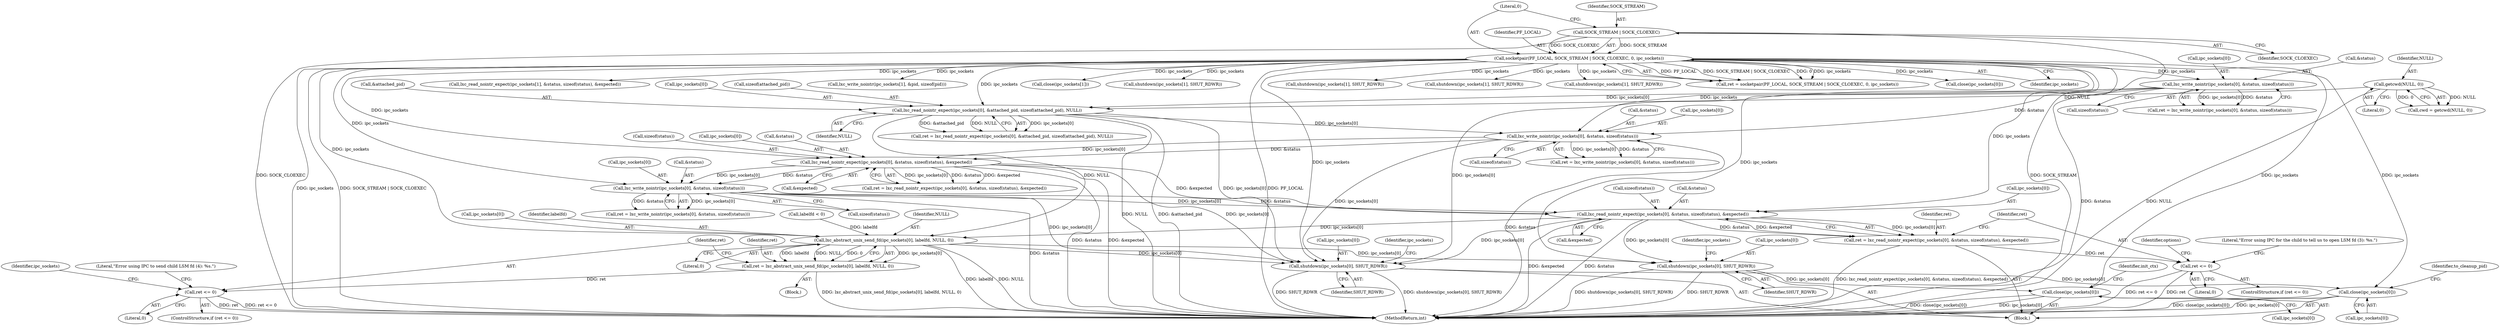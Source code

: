 digraph "0_lxc_81f466d05f2a89cb4f122ef7f593ff3f279b165c_1@API" {
"1000517" [label="(Call,lxc_read_nointr_expect(ipc_sockets[0], &status, sizeof(status), &expected))"];
"1000285" [label="(Call,socketpair(PF_LOCAL, SOCK_STREAM | SOCK_CLOEXEC, 0, ipc_sockets))"];
"1000287" [label="(Call,SOCK_STREAM | SOCK_CLOEXEC)"];
"1000494" [label="(Call,lxc_write_nointr(ipc_sockets[0], &status, sizeof(status)))"];
"1000467" [label="(Call,lxc_read_nointr_expect(ipc_sockets[0], &status, sizeof(status), &expected))"];
"1000446" [label="(Call,lxc_write_nointr(ipc_sockets[0], &status, sizeof(status)))"];
"1000395" [label="(Call,lxc_read_nointr_expect(ipc_sockets[0], &attached_pid, sizeof(attached_pid), NULL))"];
"1000377" [label="(Call,lxc_write_nointr(ipc_sockets[0], &status, sizeof(status)))"];
"1000248" [label="(Call,getcwd(NULL, 0))"];
"1000515" [label="(Call,ret = lxc_read_nointr_expect(ipc_sockets[0], &status, sizeof(status), &expected))"];
"1000528" [label="(Call,ret <= 0)"];
"1000579" [label="(Call,lxc_abstract_unix_send_fd(ipc_sockets[0], labelfd, NULL, 0))"];
"1000577" [label="(Call,ret = lxc_abstract_unix_send_fd(ipc_sockets[0], labelfd, NULL, 0))"];
"1000587" [label="(Call,ret <= 0)"];
"1000596" [label="(Call,shutdown(ipc_sockets[0], SHUT_RDWR))"];
"1000601" [label="(Call,close(ipc_sockets[0]))"];
"1000620" [label="(Call,shutdown(ipc_sockets[0], SHUT_RDWR))"];
"1000625" [label="(Call,close(ipc_sockets[0]))"];
"1000467" [label="(Call,lxc_read_nointr_expect(ipc_sockets[0], &status, sizeof(status), &expected))"];
"1000653" [label="(Call,lxc_read_nointr_expect(ipc_sockets[1], &status, sizeof(status), &expected))"];
"1000580" [label="(Call,ipc_sockets[0])"];
"1000583" [label="(Identifier,labelfd)"];
"1000383" [label="(Call,sizeof(status))"];
"1000378" [label="(Call,ipc_sockets[0])"];
"1000399" [label="(Call,&attached_pid)"];
"1000620" [label="(Call,shutdown(ipc_sockets[0], SHUT_RDWR))"];
"1000630" [label="(Identifier,to_cleanup_pid)"];
"1000287" [label="(Call,SOCK_STREAM | SOCK_CLOEXEC)"];
"1000626" [label="(Call,ipc_sockets[0])"];
"1000606" [label="(Identifier,init_ctx)"];
"1000579" [label="(Call,lxc_abstract_unix_send_fd(ipc_sockets[0], labelfd, NULL, 0))"];
"1000765" [label="(Call,lxc_write_nointr(ipc_sockets[1], &pid, sizeof(pid)))"];
"1000335" [label="(Call,close(ipc_sockets[1]))"];
"1000621" [label="(Call,ipc_sockets[0])"];
"1000523" [label="(Call,sizeof(status))"];
"1000393" [label="(Call,ret = lxc_read_nointr_expect(ipc_sockets[0], &attached_pid, sizeof(attached_pid), NULL))"];
"1000288" [label="(Identifier,SOCK_STREAM)"];
"1000395" [label="(Call,lxc_read_nointr_expect(ipc_sockets[0], &attached_pid, sizeof(attached_pid), NULL))"];
"1000517" [label="(Call,lxc_read_nointr_expect(ipc_sockets[0], &status, sizeof(status), &expected))"];
"1000670" [label="(Call,shutdown(ipc_sockets[1], SHUT_RDWR))"];
"1000285" [label="(Call,socketpair(PF_LOCAL, SOCK_STREAM | SOCK_CLOEXEC, 0, ipc_sockets))"];
"1000325" [label="(Block,)"];
"1000468" [label="(Call,ipc_sockets[0])"];
"1000465" [label="(Call,ret = lxc_read_nointr_expect(ipc_sockets[0], &status, sizeof(status), &expected))"];
"1000525" [label="(Call,&expected)"];
"1000250" [label="(Literal,0)"];
"1000500" [label="(Call,sizeof(status))"];
"1000403" [label="(Identifier,NULL)"];
"1000495" [label="(Call,ipc_sockets[0])"];
"1000381" [label="(Call,&status)"];
"1000588" [label="(Identifier,ret)"];
"1000396" [label="(Call,ipc_sockets[0])"];
"1000248" [label="(Call,getcwd(NULL, 0))"];
"1000452" [label="(Call,sizeof(status))"];
"1000450" [label="(Call,&status)"];
"1000601" [label="(Call,close(ipc_sockets[0]))"];
"1000541" [label="(Identifier,options)"];
"1000600" [label="(Identifier,SHUT_RDWR)"];
"1000529" [label="(Identifier,ret)"];
"1000627" [label="(Identifier,ipc_sockets)"];
"1000475" [label="(Call,&expected)"];
"1000377" [label="(Call,lxc_write_nointr(ipc_sockets[0], &status, sizeof(status)))"];
"1000573" [label="(Call,labelfd < 0)"];
"1000596" [label="(Call,shutdown(ipc_sockets[0], SHUT_RDWR))"];
"1000589" [label="(Literal,0)"];
"1000446" [label="(Call,lxc_write_nointr(ipc_sockets[0], &status, sizeof(status)))"];
"1000444" [label="(Call,ret = lxc_write_nointr(ipc_sockets[0], &status, sizeof(status)))"];
"1000521" [label="(Call,&status)"];
"1000527" [label="(ControlStructure,if (ret <= 0))"];
"1000577" [label="(Call,ret = lxc_abstract_unix_send_fd(ipc_sockets[0], labelfd, NULL, 0))"];
"1000791" [label="(MethodReturn,int)"];
"1000246" [label="(Call,cwd = getcwd(NULL, 0))"];
"1000290" [label="(Literal,0)"];
"1000705" [label="(Call,shutdown(ipc_sockets[1], SHUT_RDWR))"];
"1000598" [label="(Identifier,ipc_sockets)"];
"1000586" [label="(ControlStructure,if (ret <= 0))"];
"1000471" [label="(Call,&status)"];
"1000603" [label="(Identifier,ipc_sockets)"];
"1000585" [label="(Literal,0)"];
"1000755" [label="(Call,shutdown(ipc_sockets[1], SHUT_RDWR))"];
"1000592" [label="(Literal,\"Error using IPC to send child LSM fd (4): %s.\")"];
"1000249" [label="(Identifier,NULL)"];
"1000401" [label="(Call,sizeof(attached_pid))"];
"1000289" [label="(Identifier,SOCK_CLOEXEC)"];
"1000781" [label="(Call,shutdown(ipc_sockets[1], SHUT_RDWR))"];
"1000528" [label="(Call,ret <= 0)"];
"1000492" [label="(Call,ret = lxc_write_nointr(ipc_sockets[0], &status, sizeof(status)))"];
"1000283" [label="(Call,ret = socketpair(PF_LOCAL, SOCK_STREAM | SOCK_CLOEXEC, 0, ipc_sockets))"];
"1000602" [label="(Call,ipc_sockets[0])"];
"1000375" [label="(Call,ret = lxc_write_nointr(ipc_sockets[0], &status, sizeof(status)))"];
"1000584" [label="(Identifier,NULL)"];
"1000447" [label="(Call,ipc_sockets[0])"];
"1000640" [label="(Call,close(ipc_sockets[0]))"];
"1000578" [label="(Identifier,ret)"];
"1000533" [label="(Literal,\"Error using IPC for the child to tell us to open LSM fd (3): %s.\")"];
"1000625" [label="(Call,close(ipc_sockets[0]))"];
"1000498" [label="(Call,&status)"];
"1000530" [label="(Literal,0)"];
"1000473" [label="(Call,sizeof(status))"];
"1000516" [label="(Identifier,ret)"];
"1000518" [label="(Call,ipc_sockets[0])"];
"1000553" [label="(Block,)"];
"1000597" [label="(Call,ipc_sockets[0])"];
"1000286" [label="(Identifier,PF_LOCAL)"];
"1000291" [label="(Identifier,ipc_sockets)"];
"1000515" [label="(Call,ret = lxc_read_nointr_expect(ipc_sockets[0], &status, sizeof(status), &expected))"];
"1000624" [label="(Identifier,SHUT_RDWR)"];
"1000494" [label="(Call,lxc_write_nointr(ipc_sockets[0], &status, sizeof(status)))"];
"1000587" [label="(Call,ret <= 0)"];
"1000517" -> "1000515"  [label="AST: "];
"1000517" -> "1000525"  [label="CFG: "];
"1000518" -> "1000517"  [label="AST: "];
"1000521" -> "1000517"  [label="AST: "];
"1000523" -> "1000517"  [label="AST: "];
"1000525" -> "1000517"  [label="AST: "];
"1000515" -> "1000517"  [label="CFG: "];
"1000517" -> "1000791"  [label="DDG: &expected"];
"1000517" -> "1000791"  [label="DDG: &status"];
"1000517" -> "1000515"  [label="DDG: ipc_sockets[0]"];
"1000517" -> "1000515"  [label="DDG: &status"];
"1000517" -> "1000515"  [label="DDG: &expected"];
"1000285" -> "1000517"  [label="DDG: ipc_sockets"];
"1000494" -> "1000517"  [label="DDG: ipc_sockets[0]"];
"1000494" -> "1000517"  [label="DDG: &status"];
"1000467" -> "1000517"  [label="DDG: &expected"];
"1000517" -> "1000579"  [label="DDG: ipc_sockets[0]"];
"1000517" -> "1000596"  [label="DDG: ipc_sockets[0]"];
"1000517" -> "1000620"  [label="DDG: ipc_sockets[0]"];
"1000285" -> "1000283"  [label="AST: "];
"1000285" -> "1000291"  [label="CFG: "];
"1000286" -> "1000285"  [label="AST: "];
"1000287" -> "1000285"  [label="AST: "];
"1000290" -> "1000285"  [label="AST: "];
"1000291" -> "1000285"  [label="AST: "];
"1000283" -> "1000285"  [label="CFG: "];
"1000285" -> "1000791"  [label="DDG: PF_LOCAL"];
"1000285" -> "1000791"  [label="DDG: ipc_sockets"];
"1000285" -> "1000791"  [label="DDG: SOCK_STREAM | SOCK_CLOEXEC"];
"1000285" -> "1000283"  [label="DDG: PF_LOCAL"];
"1000285" -> "1000283"  [label="DDG: SOCK_STREAM | SOCK_CLOEXEC"];
"1000285" -> "1000283"  [label="DDG: 0"];
"1000285" -> "1000283"  [label="DDG: ipc_sockets"];
"1000287" -> "1000285"  [label="DDG: SOCK_STREAM"];
"1000287" -> "1000285"  [label="DDG: SOCK_CLOEXEC"];
"1000285" -> "1000335"  [label="DDG: ipc_sockets"];
"1000285" -> "1000377"  [label="DDG: ipc_sockets"];
"1000285" -> "1000395"  [label="DDG: ipc_sockets"];
"1000285" -> "1000446"  [label="DDG: ipc_sockets"];
"1000285" -> "1000467"  [label="DDG: ipc_sockets"];
"1000285" -> "1000494"  [label="DDG: ipc_sockets"];
"1000285" -> "1000579"  [label="DDG: ipc_sockets"];
"1000285" -> "1000596"  [label="DDG: ipc_sockets"];
"1000285" -> "1000601"  [label="DDG: ipc_sockets"];
"1000285" -> "1000620"  [label="DDG: ipc_sockets"];
"1000285" -> "1000625"  [label="DDG: ipc_sockets"];
"1000285" -> "1000640"  [label="DDG: ipc_sockets"];
"1000285" -> "1000653"  [label="DDG: ipc_sockets"];
"1000285" -> "1000670"  [label="DDG: ipc_sockets"];
"1000285" -> "1000705"  [label="DDG: ipc_sockets"];
"1000285" -> "1000755"  [label="DDG: ipc_sockets"];
"1000285" -> "1000765"  [label="DDG: ipc_sockets"];
"1000285" -> "1000781"  [label="DDG: ipc_sockets"];
"1000287" -> "1000289"  [label="CFG: "];
"1000288" -> "1000287"  [label="AST: "];
"1000289" -> "1000287"  [label="AST: "];
"1000290" -> "1000287"  [label="CFG: "];
"1000287" -> "1000791"  [label="DDG: SOCK_CLOEXEC"];
"1000287" -> "1000791"  [label="DDG: SOCK_STREAM"];
"1000494" -> "1000492"  [label="AST: "];
"1000494" -> "1000500"  [label="CFG: "];
"1000495" -> "1000494"  [label="AST: "];
"1000498" -> "1000494"  [label="AST: "];
"1000500" -> "1000494"  [label="AST: "];
"1000492" -> "1000494"  [label="CFG: "];
"1000494" -> "1000791"  [label="DDG: &status"];
"1000494" -> "1000492"  [label="DDG: ipc_sockets[0]"];
"1000494" -> "1000492"  [label="DDG: &status"];
"1000467" -> "1000494"  [label="DDG: ipc_sockets[0]"];
"1000467" -> "1000494"  [label="DDG: &status"];
"1000494" -> "1000620"  [label="DDG: ipc_sockets[0]"];
"1000467" -> "1000465"  [label="AST: "];
"1000467" -> "1000475"  [label="CFG: "];
"1000468" -> "1000467"  [label="AST: "];
"1000471" -> "1000467"  [label="AST: "];
"1000473" -> "1000467"  [label="AST: "];
"1000475" -> "1000467"  [label="AST: "];
"1000465" -> "1000467"  [label="CFG: "];
"1000467" -> "1000791"  [label="DDG: &expected"];
"1000467" -> "1000791"  [label="DDG: &status"];
"1000467" -> "1000465"  [label="DDG: ipc_sockets[0]"];
"1000467" -> "1000465"  [label="DDG: &status"];
"1000467" -> "1000465"  [label="DDG: &expected"];
"1000446" -> "1000467"  [label="DDG: ipc_sockets[0]"];
"1000446" -> "1000467"  [label="DDG: &status"];
"1000467" -> "1000620"  [label="DDG: ipc_sockets[0]"];
"1000446" -> "1000444"  [label="AST: "];
"1000446" -> "1000452"  [label="CFG: "];
"1000447" -> "1000446"  [label="AST: "];
"1000450" -> "1000446"  [label="AST: "];
"1000452" -> "1000446"  [label="AST: "];
"1000444" -> "1000446"  [label="CFG: "];
"1000446" -> "1000791"  [label="DDG: &status"];
"1000446" -> "1000444"  [label="DDG: ipc_sockets[0]"];
"1000446" -> "1000444"  [label="DDG: &status"];
"1000395" -> "1000446"  [label="DDG: ipc_sockets[0]"];
"1000377" -> "1000446"  [label="DDG: &status"];
"1000446" -> "1000620"  [label="DDG: ipc_sockets[0]"];
"1000395" -> "1000393"  [label="AST: "];
"1000395" -> "1000403"  [label="CFG: "];
"1000396" -> "1000395"  [label="AST: "];
"1000399" -> "1000395"  [label="AST: "];
"1000401" -> "1000395"  [label="AST: "];
"1000403" -> "1000395"  [label="AST: "];
"1000393" -> "1000395"  [label="CFG: "];
"1000395" -> "1000791"  [label="DDG: NULL"];
"1000395" -> "1000791"  [label="DDG: &attached_pid"];
"1000395" -> "1000393"  [label="DDG: ipc_sockets[0]"];
"1000395" -> "1000393"  [label="DDG: &attached_pid"];
"1000395" -> "1000393"  [label="DDG: NULL"];
"1000377" -> "1000395"  [label="DDG: ipc_sockets[0]"];
"1000248" -> "1000395"  [label="DDG: NULL"];
"1000395" -> "1000579"  [label="DDG: NULL"];
"1000395" -> "1000620"  [label="DDG: ipc_sockets[0]"];
"1000377" -> "1000375"  [label="AST: "];
"1000377" -> "1000383"  [label="CFG: "];
"1000378" -> "1000377"  [label="AST: "];
"1000381" -> "1000377"  [label="AST: "];
"1000383" -> "1000377"  [label="AST: "];
"1000375" -> "1000377"  [label="CFG: "];
"1000377" -> "1000791"  [label="DDG: &status"];
"1000377" -> "1000375"  [label="DDG: ipc_sockets[0]"];
"1000377" -> "1000375"  [label="DDG: &status"];
"1000377" -> "1000620"  [label="DDG: ipc_sockets[0]"];
"1000248" -> "1000246"  [label="AST: "];
"1000248" -> "1000250"  [label="CFG: "];
"1000249" -> "1000248"  [label="AST: "];
"1000250" -> "1000248"  [label="AST: "];
"1000246" -> "1000248"  [label="CFG: "];
"1000248" -> "1000791"  [label="DDG: NULL"];
"1000248" -> "1000246"  [label="DDG: NULL"];
"1000248" -> "1000246"  [label="DDG: 0"];
"1000515" -> "1000325"  [label="AST: "];
"1000516" -> "1000515"  [label="AST: "];
"1000529" -> "1000515"  [label="CFG: "];
"1000515" -> "1000791"  [label="DDG: lxc_read_nointr_expect(ipc_sockets[0], &status, sizeof(status), &expected)"];
"1000515" -> "1000528"  [label="DDG: ret"];
"1000528" -> "1000527"  [label="AST: "];
"1000528" -> "1000530"  [label="CFG: "];
"1000529" -> "1000528"  [label="AST: "];
"1000530" -> "1000528"  [label="AST: "];
"1000533" -> "1000528"  [label="CFG: "];
"1000541" -> "1000528"  [label="CFG: "];
"1000528" -> "1000791"  [label="DDG: ret <= 0"];
"1000528" -> "1000791"  [label="DDG: ret"];
"1000579" -> "1000577"  [label="AST: "];
"1000579" -> "1000585"  [label="CFG: "];
"1000580" -> "1000579"  [label="AST: "];
"1000583" -> "1000579"  [label="AST: "];
"1000584" -> "1000579"  [label="AST: "];
"1000585" -> "1000579"  [label="AST: "];
"1000577" -> "1000579"  [label="CFG: "];
"1000579" -> "1000791"  [label="DDG: labelfd"];
"1000579" -> "1000791"  [label="DDG: NULL"];
"1000579" -> "1000577"  [label="DDG: ipc_sockets[0]"];
"1000579" -> "1000577"  [label="DDG: labelfd"];
"1000579" -> "1000577"  [label="DDG: NULL"];
"1000579" -> "1000577"  [label="DDG: 0"];
"1000573" -> "1000579"  [label="DDG: labelfd"];
"1000579" -> "1000596"  [label="DDG: ipc_sockets[0]"];
"1000579" -> "1000620"  [label="DDG: ipc_sockets[0]"];
"1000577" -> "1000553"  [label="AST: "];
"1000578" -> "1000577"  [label="AST: "];
"1000588" -> "1000577"  [label="CFG: "];
"1000577" -> "1000791"  [label="DDG: lxc_abstract_unix_send_fd(ipc_sockets[0], labelfd, NULL, 0)"];
"1000577" -> "1000587"  [label="DDG: ret"];
"1000587" -> "1000586"  [label="AST: "];
"1000587" -> "1000589"  [label="CFG: "];
"1000588" -> "1000587"  [label="AST: "];
"1000589" -> "1000587"  [label="AST: "];
"1000592" -> "1000587"  [label="CFG: "];
"1000598" -> "1000587"  [label="CFG: "];
"1000587" -> "1000791"  [label="DDG: ret"];
"1000587" -> "1000791"  [label="DDG: ret <= 0"];
"1000596" -> "1000325"  [label="AST: "];
"1000596" -> "1000600"  [label="CFG: "];
"1000597" -> "1000596"  [label="AST: "];
"1000600" -> "1000596"  [label="AST: "];
"1000603" -> "1000596"  [label="CFG: "];
"1000596" -> "1000791"  [label="DDG: SHUT_RDWR"];
"1000596" -> "1000791"  [label="DDG: shutdown(ipc_sockets[0], SHUT_RDWR)"];
"1000596" -> "1000601"  [label="DDG: ipc_sockets[0]"];
"1000601" -> "1000325"  [label="AST: "];
"1000601" -> "1000602"  [label="CFG: "];
"1000602" -> "1000601"  [label="AST: "];
"1000606" -> "1000601"  [label="CFG: "];
"1000601" -> "1000791"  [label="DDG: ipc_sockets[0]"];
"1000601" -> "1000791"  [label="DDG: close(ipc_sockets[0])"];
"1000620" -> "1000325"  [label="AST: "];
"1000620" -> "1000624"  [label="CFG: "];
"1000621" -> "1000620"  [label="AST: "];
"1000624" -> "1000620"  [label="AST: "];
"1000627" -> "1000620"  [label="CFG: "];
"1000620" -> "1000791"  [label="DDG: SHUT_RDWR"];
"1000620" -> "1000791"  [label="DDG: shutdown(ipc_sockets[0], SHUT_RDWR)"];
"1000620" -> "1000625"  [label="DDG: ipc_sockets[0]"];
"1000625" -> "1000325"  [label="AST: "];
"1000625" -> "1000626"  [label="CFG: "];
"1000626" -> "1000625"  [label="AST: "];
"1000630" -> "1000625"  [label="CFG: "];
"1000625" -> "1000791"  [label="DDG: ipc_sockets[0]"];
"1000625" -> "1000791"  [label="DDG: close(ipc_sockets[0])"];
}
